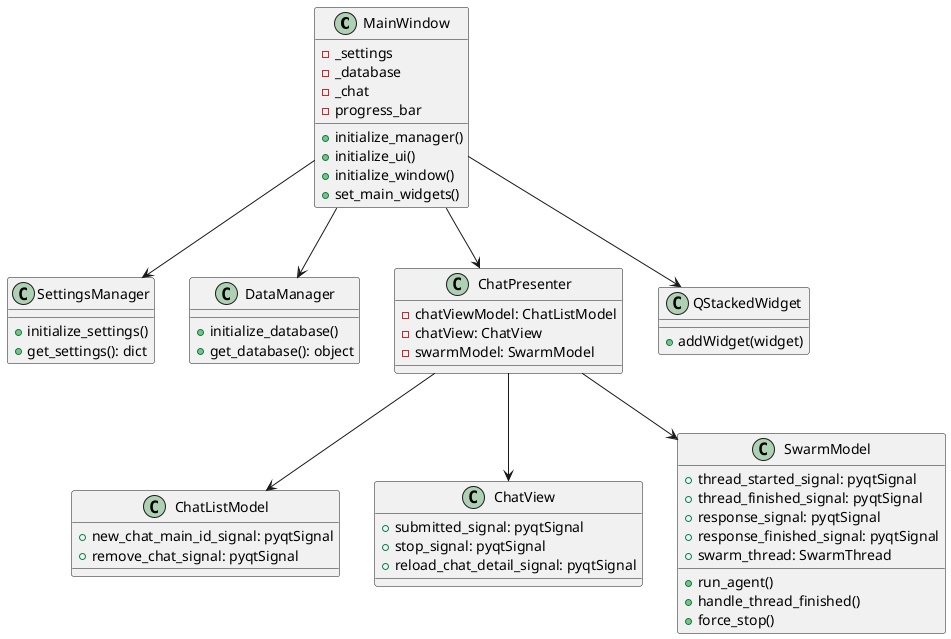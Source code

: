 @startuml
class MainWindow {
    - _settings
    - _database
    - _chat
    - progress_bar
    + initialize_manager()
    + initialize_ui()
    + initialize_window()
    + set_main_widgets()
}

class SettingsManager {
    + initialize_settings()
    + get_settings(): dict
}

class DataManager {
    + initialize_database()
    + get_database(): object
}

class ChatPresenter {
    - chatViewModel: ChatListModel
    - chatView: ChatView
    - swarmModel: SwarmModel
}

class QStackedWidget {
    + addWidget(widget)
}

class ChatListModel {
    + new_chat_main_id_signal: pyqtSignal
    + remove_chat_signal: pyqtSignal
}

class ChatView {
    + submitted_signal: pyqtSignal
    + stop_signal: pyqtSignal
    + reload_chat_detail_signal: pyqtSignal
}

class SwarmModel {
    + thread_started_signal: pyqtSignal
    + thread_finished_signal: pyqtSignal
    + response_signal: pyqtSignal
    + response_finished_signal: pyqtSignal
    + swarm_thread: SwarmThread
    + run_agent()
    + handle_thread_finished()
    + force_stop()
}

MainWindow --> ChatPresenter
MainWindow --> SettingsManager
MainWindow --> DataManager
MainWindow --> QStackedWidget
ChatPresenter --> ChatListModel
ChatPresenter --> ChatView
ChatPresenter --> SwarmModel
@enduml